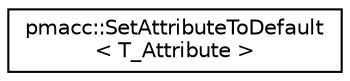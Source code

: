 digraph "Graphical Class Hierarchy"
{
 // LATEX_PDF_SIZE
  edge [fontname="Helvetica",fontsize="10",labelfontname="Helvetica",labelfontsize="10"];
  node [fontname="Helvetica",fontsize="10",shape=record];
  rankdir="LR";
  Node0 [label="pmacc::SetAttributeToDefault\l\< T_Attribute \>",height=0.2,width=0.4,color="black", fillcolor="white", style="filled",URL="$structpmacc_1_1_set_attribute_to_default.html",tooltip="set an attribute of a particle to its default value"];
}
